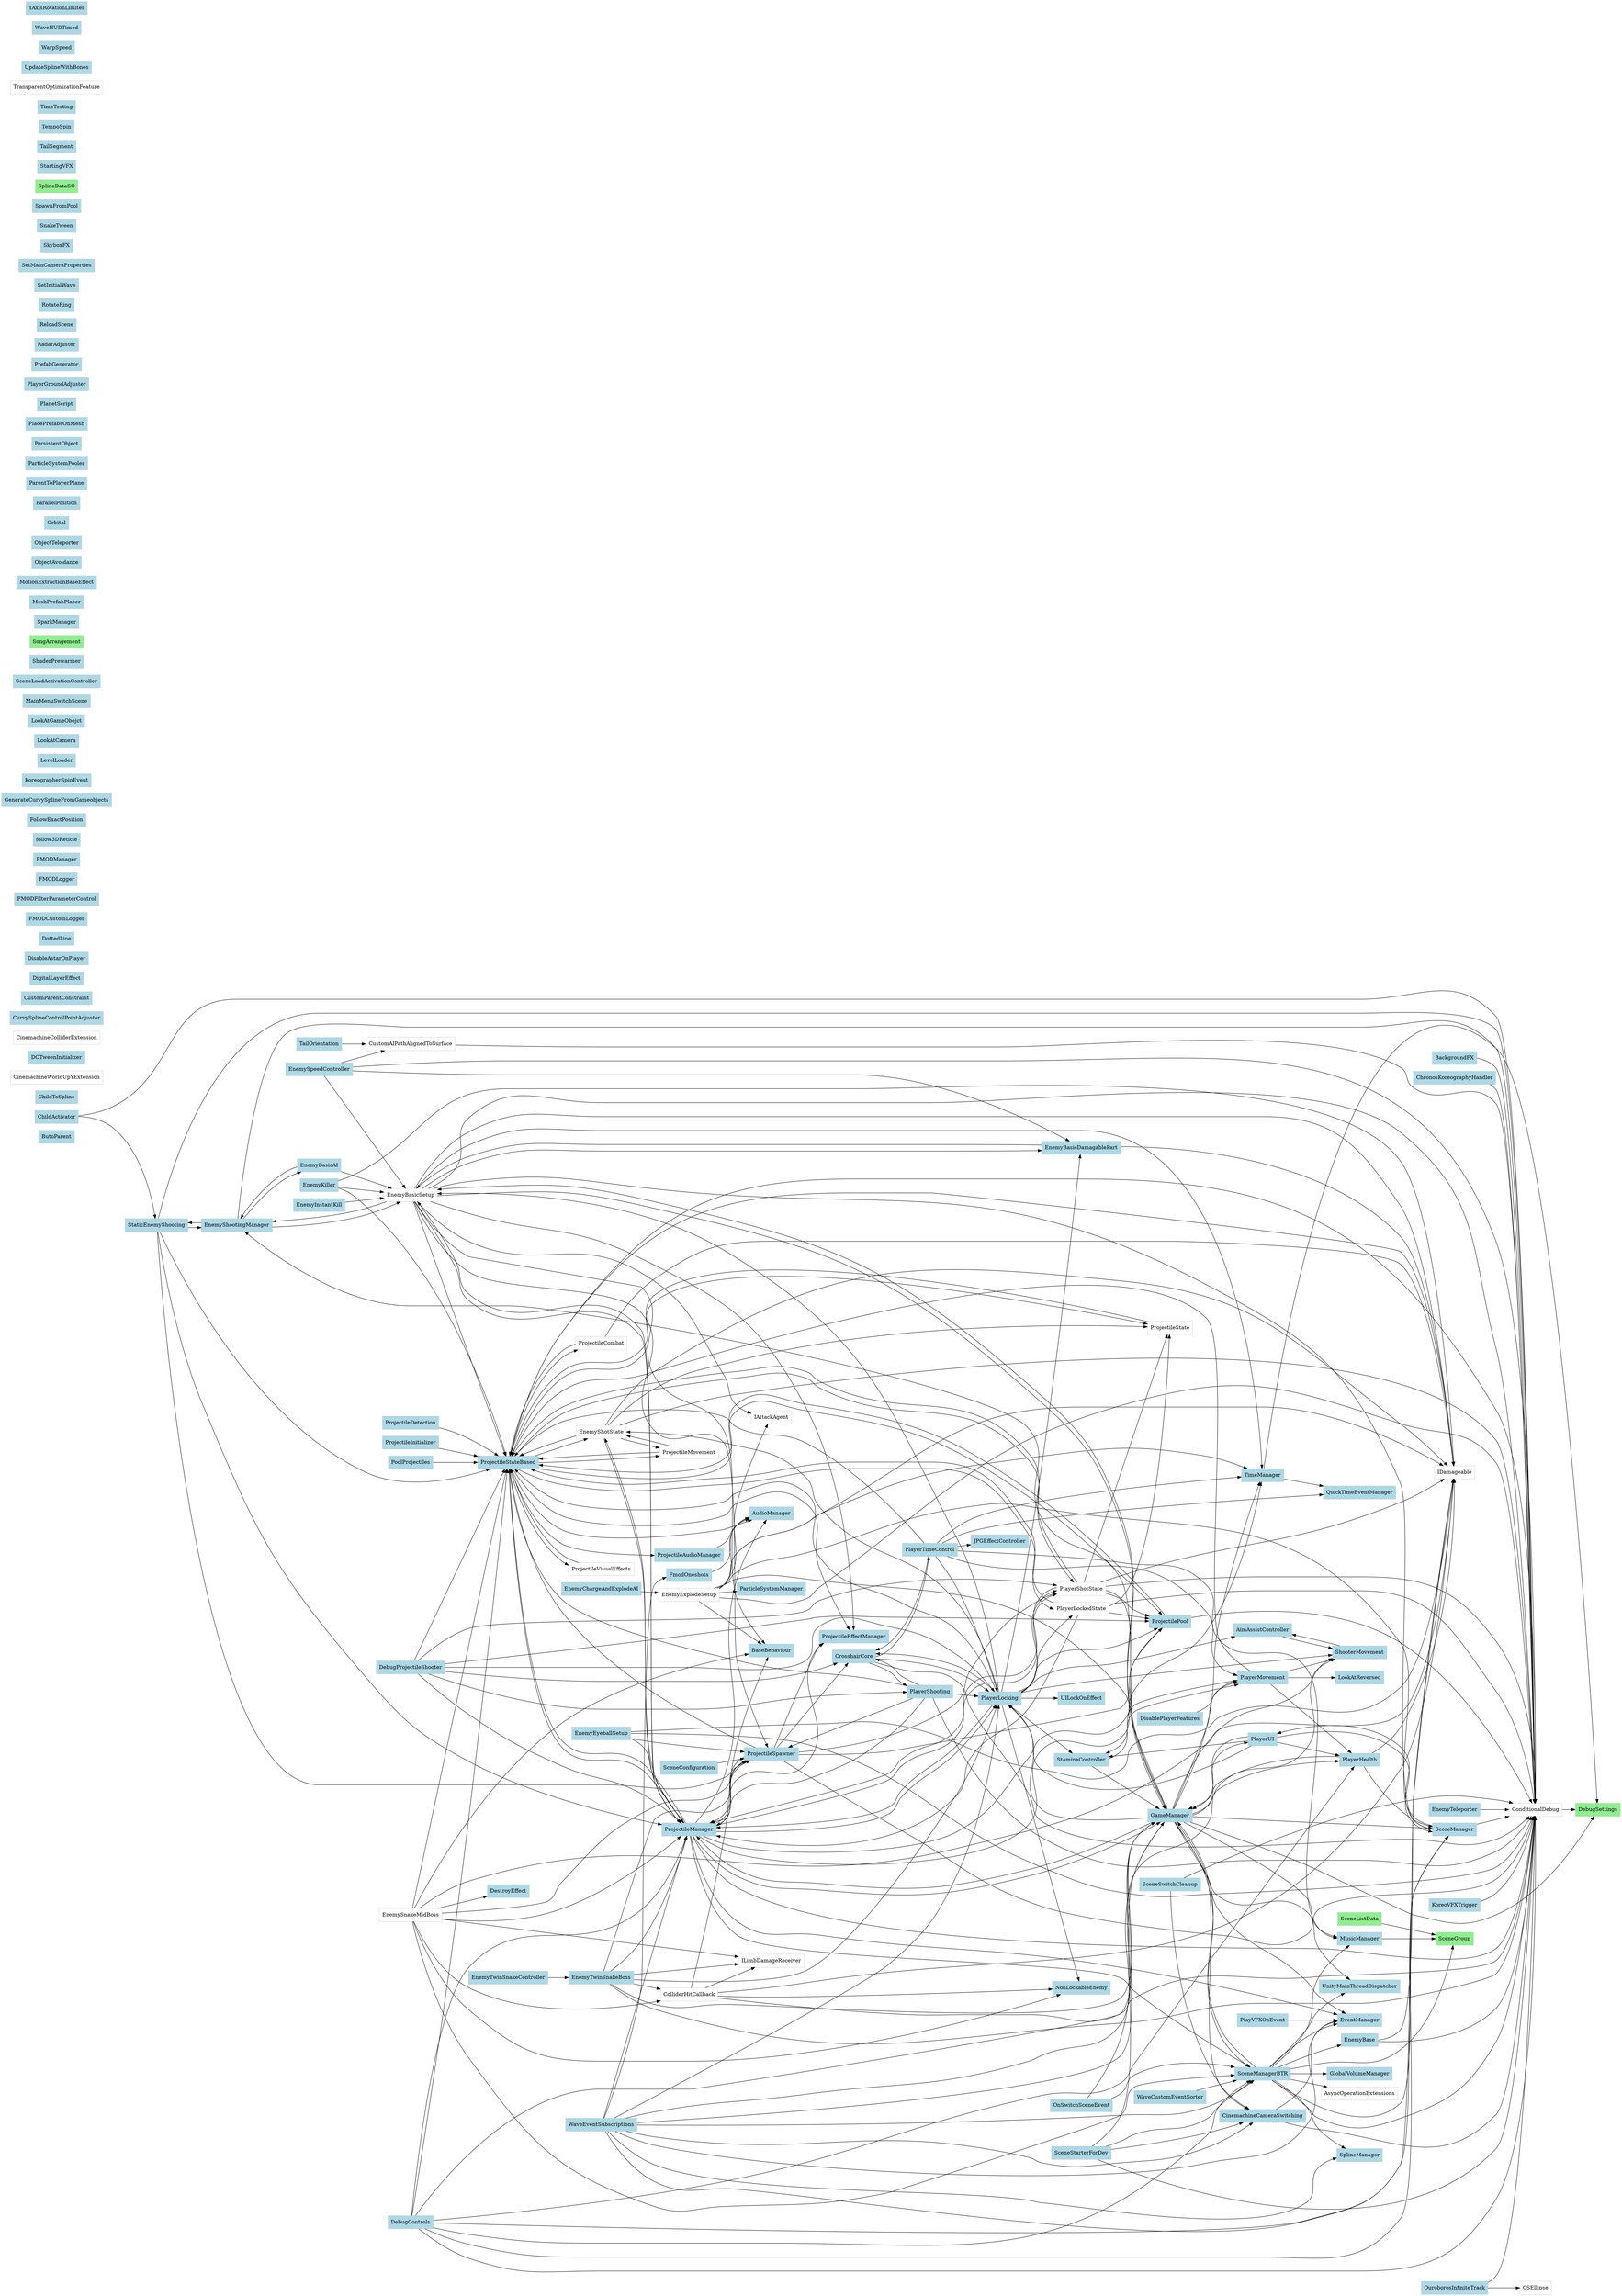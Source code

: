 digraph G {
    rankdir=LR;
    node [shape=box, style=filled, color=lightgrey];
    "ButoParent" [fillcolor=lightblue];
    "ChildActivator" [fillcolor=lightblue];
    "ChildToSpline" [fillcolor=lightblue];
    "CinemachineCameraSwitching" [fillcolor=lightblue];
    "CinemachineWorldUpYExtension" [fillcolor=white];
    "DOTweenInitializer" [fillcolor=lightblue];
    "ProjectileAudioManager" [fillcolor=lightblue];
    "BackgroundFX" [fillcolor=lightblue];
    "BaseBehaviour" [fillcolor=lightblue];
    "ChronosKoreographyHandler" [fillcolor=lightblue];
    "CinemachineColliderExtension" [fillcolor=white];
    "ConditionalDebug" [fillcolor=white];
    "CSEllipse" [fillcolor=white];
    "CurvySplineControlPointAdjuster" [fillcolor=lightblue];
    "CustomParentConstraint" [fillcolor=lightblue];
    "DebugProjectileShooter" [fillcolor=lightblue];
    "DestroyEffect" [fillcolor=lightblue];
    "DigitalLayerEffect" [fillcolor=lightblue];
    "DisableAstarOnPlayer" [fillcolor=lightblue];
    "DisablePlayerFeatures" [fillcolor=lightblue];
    "DottedLine" [fillcolor=lightblue];
    "ColliderHitCallback" [fillcolor=white];
    "EnemyBase" [fillcolor=lightblue];
    "EnemyBasicAI" [fillcolor=lightblue];
    "EnemyBasicDamagablePart" [fillcolor=lightblue];
    "EnemyBasicSetup" [fillcolor=white];
    "EnemyChargeAndExplodeAI" [fillcolor=lightblue];
    "EnemyExplodeSetup" [fillcolor=white];
    "EnemyEyeballSetup" [fillcolor=lightblue];
    "EnemyInstantKill" [fillcolor=lightblue];
    "EnemyKiller" [fillcolor=lightblue];
    "EnemyShootingManager" [fillcolor=lightblue];
    "EnemySnakeMidBoss" [fillcolor=white];
    "EnemySpeedController" [fillcolor=lightblue];
    "EnemyTeleporter" [fillcolor=lightblue];
    "EnemyTwinSnakeBoss" [fillcolor=lightblue];
    "EnemyTwinSnakeController" [fillcolor=lightblue];
    "ILimbDamageReceiver" [fillcolor=white];
    "NonLockableEnemy" [fillcolor=lightblue];
    "FMODCustomLogger" [fillcolor=lightblue];
    "FMODFilterParameterControl" [fillcolor=lightblue];
    "FMODLogger" [fillcolor=lightblue];
    "FMODManager" [fillcolor=lightblue];
    "FmodOneshots" [fillcolor=lightblue];
    "follow3DReticle" [fillcolor=lightblue];
    "FollowExactPosition" [fillcolor=lightblue];
    "GenerateCurvySplineFromGameobjects" [fillcolor=lightblue];
    "IAttackAgent" [fillcolor=white];
    "IDamageable" [fillcolor=white];
    "JPGEffectController" [fillcolor=lightblue];
    "KoreographerSpinEvent" [fillcolor=lightblue];
    "KoreoVFXTrigger" [fillcolor=lightblue];
    "LevelLoader" [fillcolor=lightblue];
    "LookAtCamera" [fillcolor=lightblue];
    "LookAtGameObejct" [fillcolor=lightblue];
    "LookAtReversed" [fillcolor=lightblue];
    "MainMenuSwitchScene" [fillcolor=lightblue];
    "AudioManager" [fillcolor=lightblue];
    "DebugControls" [fillcolor=lightblue];
    "DebugSettings" [fillcolor=lightgreen];
    "EventManager" [fillcolor=lightblue];
    "GameManager" [fillcolor=lightblue];
    "GlobalVolumeManager" [fillcolor=lightblue];
    "SceneConfiguration" [fillcolor=lightblue];
    "SceneGroup" [fillcolor=lightgreen];
    "SceneListData" [fillcolor=lightgreen];
    "SceneLoadActivationController" [fillcolor=lightblue];
    "SceneManagerBTR" [fillcolor=lightblue];
    "SceneStarterForDev" [fillcolor=lightblue];
    "SceneSwitchCleanup" [fillcolor=lightblue];
    "ScoreManager" [fillcolor=lightblue];
    "ShaderPrewarmer" [fillcolor=lightblue];
    "SongArrangement" [fillcolor=lightgreen];
    "SparkManager" [fillcolor=lightblue];
    "SplineManager" [fillcolor=lightblue];
    "TimeManager" [fillcolor=lightblue];
    "WaveCustomEventSorter" [fillcolor=lightblue];
    "WaveEventSubscriptions" [fillcolor=lightblue];
    "MeshPrefabPlacer" [fillcolor=lightblue];
    "MotionExtractionBaseEffect" [fillcolor=lightblue];
    "MusicManager" [fillcolor=lightblue];
    "ObjectAvoidance" [fillcolor=lightblue];
    "ObjectTeleporter" [fillcolor=lightblue];
    "OnSwitchSceneEvent" [fillcolor=lightblue];
    "Orbital" [fillcolor=lightblue];
    "OuroborosInfiniteTrack" [fillcolor=lightblue];
    "ParallelPosition" [fillcolor=lightblue];
    "ParentToPlayerPlane" [fillcolor=lightblue];
    "ParticleSystemManager" [fillcolor=lightblue];
    "ParticleSystemPooler" [fillcolor=lightblue];
    "PersistentObject" [fillcolor=lightblue];
    "PlacePrefabsOnMesh" [fillcolor=lightblue];
    "PlanetScript" [fillcolor=lightblue];
    "AimAssistController" [fillcolor=lightblue];
    "CrosshairCore" [fillcolor=lightblue];
    "PlayerHealth" [fillcolor=lightblue];
    "PlayerLocking" [fillcolor=lightblue];
    "PlayerMovement" [fillcolor=lightblue];
    "PlayerShooting" [fillcolor=lightblue];
    "PlayerTimeControl" [fillcolor=lightblue];
    "ShooterMovement" [fillcolor=lightblue];
    "PlayerGroundAdjuster" [fillcolor=lightblue];
    "PlayerUI" [fillcolor=lightblue];
    "PlayVFXOnEvent" [fillcolor=lightblue];
    "PoolProjectiles" [fillcolor=lightblue];
    "PrefabGenerator" [fillcolor=lightblue];
    "ProjectileDetection" [fillcolor=lightblue];
    "EnemyShotState" [fillcolor=white];
    "PlayerLockedState" [fillcolor=white];
    "PlayerShotState" [fillcolor=white];
    "ProjectileCombat" [fillcolor=white];
    "ProjectileEffectManager" [fillcolor=lightblue];
    "ProjectileInitializer" [fillcolor=lightblue];
    "ProjectileManager" [fillcolor=lightblue];
    "ProjectileMovement" [fillcolor=white];
    "ProjectilePool" [fillcolor=lightblue];
    "ProjectileSpawner" [fillcolor=lightblue];
    "ProjectileState" [fillcolor=white];
    "ProjectileStateBased" [fillcolor=lightblue];
    "ProjectileVisualEffects" [fillcolor=white];
    "QuickTimeEventManager" [fillcolor=lightblue];
    "RadarAdjuster" [fillcolor=lightblue];
    "ReloadScene" [fillcolor=lightblue];
    "RotateRing" [fillcolor=lightblue];
    "SetInitialWave" [fillcolor=lightblue];
    "SetMainCameraProperties" [fillcolor=lightblue];
    "SkyboxFX" [fillcolor=lightblue];
    "SnakeTween" [fillcolor=lightblue];
    "SpawnFromPool" [fillcolor=lightblue];
    "SplineDataSO" [fillcolor=lightgreen];
    "StaminaController" [fillcolor=lightblue];
    "StartingVFX" [fillcolor=lightblue];
    "StaticEnemyShooting" [fillcolor=lightblue];
    "TailOrientation" [fillcolor=lightblue];
    "TailSegment" [fillcolor=lightblue];
    "TempoSpin" [fillcolor=lightblue];
    "TimeTesting" [fillcolor=lightblue];
    "TransparentOptimizationFeature" [fillcolor=white];
    "UILockOnEffect" [fillcolor=lightblue];
    "UpdateSplineWithBones" [fillcolor=lightblue];
    "AsyncOperationExtensions" [fillcolor=white];
    "CustomAIPathAlignedToSurface" [fillcolor=white];
    "UnityMainThreadDispatcher" [fillcolor=lightblue];
    "WarpSpeed" [fillcolor=lightblue];
    "WaveHUDTimed" [fillcolor=lightblue];
    "YAxisRotationLimiter" [fillcolor=lightblue];
    "ChildActivator" -> "ConditionalDebug";
    "ChildActivator" -> "StaticEnemyShooting";
    "CinemachineCameraSwitching" -> "ConditionalDebug";
    "CinemachineCameraSwitching" -> "EventManager";
    "ProjectileAudioManager" -> "AudioManager";
    "BackgroundFX" -> "ConditionalDebug";
    "ChronosKoreographyHandler" -> "ConditionalDebug";
    "ConditionalDebug" -> "DebugSettings";
    "DebugProjectileShooter" -> "CrosshairCore";
    "DebugProjectileShooter" -> "PlayerLocking";
    "DebugProjectileShooter" -> "PlayerShooting";
    "DebugProjectileShooter" -> "PlayerShotState";
    "DebugProjectileShooter" -> "ProjectileManager";
    "DebugProjectileShooter" -> "ProjectilePool";
    "DebugProjectileShooter" -> "ProjectileStateBased";
    "DisablePlayerFeatures" -> "PlayerMovement";
    "ColliderHitCallback" -> "BaseBehaviour";
    "ColliderHitCallback" -> "ConditionalDebug";
    "ColliderHitCallback" -> "ILimbDamageReceiver";
    "ColliderHitCallback" -> "NonLockableEnemy";
    "ColliderHitCallback" -> "IDamageable";
    "EnemyBase" -> "ConditionalDebug";
    "EnemyBase" -> "IDamageable";
    "EnemyBasicAI" -> "EnemyBasicSetup";
    "EnemyBasicAI" -> "EnemyShootingManager";
    "EnemyBasicDamagablePart" -> "EnemyBasicSetup";
    "EnemyBasicDamagablePart" -> "IDamageable";
    "EnemyBasicSetup" -> "BaseBehaviour";
    "EnemyBasicSetup" -> "ConditionalDebug";
    "EnemyBasicSetup" -> "EnemyBasicDamagablePart";
    "EnemyBasicSetup" -> "EnemyShootingManager";
    "EnemyBasicSetup" -> "IAttackAgent";
    "EnemyBasicSetup" -> "IDamageable";
    "EnemyBasicSetup" -> "GameManager";
    "EnemyBasicSetup" -> "ScoreManager";
    "EnemyBasicSetup" -> "TimeManager";
    "EnemyBasicSetup" -> "ProjectileEffectManager";
    "EnemyBasicSetup" -> "ProjectileManager";
    "EnemyBasicSetup" -> "ProjectileSpawner";
    "EnemyBasicSetup" -> "ProjectileStateBased";
    "EnemyChargeAndExplodeAI" -> "EnemyExplodeSetup";
    "EnemyExplodeSetup" -> "BaseBehaviour";
    "EnemyExplodeSetup" -> "ConditionalDebug";
    "EnemyExplodeSetup" -> "IAttackAgent";
    "EnemyExplodeSetup" -> "IDamageable";
    "EnemyExplodeSetup" -> "AudioManager";
    "EnemyExplodeSetup" -> "GameManager";
    "EnemyExplodeSetup" -> "ScoreManager";
    "EnemyExplodeSetup" -> "TimeManager";
    "EnemyExplodeSetup" -> "ParticleSystemManager";
    "EnemyEyeballSetup" -> "ConditionalDebug";
    "EnemyEyeballSetup" -> "IDamageable";
    "EnemyEyeballSetup" -> "ProjectileManager";
    "EnemyEyeballSetup" -> "ProjectileSpawner";
    "EnemyInstantKill" -> "EnemyBasicSetup";
    "EnemyKiller" -> "EnemyBasicSetup";
    "EnemyKiller" -> "IDamageable";
    "EnemyKiller" -> "ProjectileStateBased";
    "EnemyShootingManager" -> "ConditionalDebug";
    "EnemyShootingManager" -> "EnemyBasicAI";
    "EnemyShootingManager" -> "EnemyBasicSetup";
    "EnemyShootingManager" -> "StaticEnemyShooting";
    "EnemySnakeMidBoss" -> "BaseBehaviour";
    "EnemySnakeMidBoss" -> "DestroyEffect";
    "EnemySnakeMidBoss" -> "ColliderHitCallback";
    "EnemySnakeMidBoss" -> "ILimbDamageReceiver";
    "EnemySnakeMidBoss" -> "NonLockableEnemy";
    "EnemySnakeMidBoss" -> "IDamageable";
    "EnemySnakeMidBoss" -> "SceneManagerBTR";
    "EnemySnakeMidBoss" -> "ProjectileManager";
    "EnemySnakeMidBoss" -> "ProjectileSpawner";
    "EnemySnakeMidBoss" -> "ProjectileStateBased";
    "EnemySpeedController" -> "ConditionalDebug";
    "EnemySpeedController" -> "EnemyBasicDamagablePart";
    "EnemySpeedController" -> "EnemyBasicSetup";
    "EnemySpeedController" -> "CustomAIPathAlignedToSurface";
    "EnemyTeleporter" -> "ConditionalDebug";
    "EnemyTwinSnakeBoss" -> "ConditionalDebug";
    "EnemyTwinSnakeBoss" -> "ColliderHitCallback";
    "EnemyTwinSnakeBoss" -> "ILimbDamageReceiver";
    "EnemyTwinSnakeBoss" -> "GameManager";
    "EnemyTwinSnakeBoss" -> "PlayerLocking";
    "EnemyTwinSnakeBoss" -> "ProjectileManager";
    "EnemyTwinSnakeBoss" -> "ProjectileSpawner";
    "EnemyTwinSnakeController" -> "EnemyTwinSnakeBoss";
    "FmodOneshots" -> "AudioManager";
    "KoreoVFXTrigger" -> "ConditionalDebug";
    "DebugControls" -> "ConditionalDebug";
    "DebugControls" -> "IDamageable";
    "DebugControls" -> "GameManager";
    "DebugControls" -> "SceneManagerBTR";
    "DebugControls" -> "ScoreManager";
    "DebugControls" -> "PlayerHealth";
    "DebugControls" -> "ProjectileManager";
    "DebugControls" -> "ProjectileStateBased";
    "GameManager" -> "CinemachineCameraSwitching";
    "GameManager" -> "EnemyBasicSetup";
    "GameManager" -> "EnemyShootingManager";
    "GameManager" -> "DebugSettings";
    "GameManager" -> "EventManager";
    "GameManager" -> "SceneManagerBTR";
    "GameManager" -> "ScoreManager";
    "GameManager" -> "TimeManager";
    "GameManager" -> "MusicManager";
    "GameManager" -> "PlayerHealth";
    "GameManager" -> "PlayerLocking";
    "GameManager" -> "PlayerMovement";
    "GameManager" -> "ShooterMovement";
    "GameManager" -> "PlayerUI";
    "GameManager" -> "ProjectileManager";
    "GameManager" -> "UnityMainThreadDispatcher";
    "SceneConfiguration" -> "ProjectileSpawner";
    "SceneListData" -> "SceneGroup";
    "SceneManagerBTR" -> "ConditionalDebug";
    "SceneManagerBTR" -> "EnemyBase";
    "SceneManagerBTR" -> "EventManager";
    "SceneManagerBTR" -> "GameManager";
    "SceneManagerBTR" -> "GlobalVolumeManager";
    "SceneManagerBTR" -> "SceneGroup";
    "SceneManagerBTR" -> "ScoreManager";
    "SceneManagerBTR" -> "SplineManager";
    "SceneManagerBTR" -> "MusicManager";
    "SceneManagerBTR" -> "AsyncOperationExtensions";
    "SceneManagerBTR" -> "UnityMainThreadDispatcher";
    "SceneStarterForDev" -> "CinemachineCameraSwitching";
    "SceneStarterForDev" -> "ConditionalDebug";
    "SceneStarterForDev" -> "GameManager";
    "SceneStarterForDev" -> "SceneManagerBTR";
    "SceneSwitchCleanup" -> "CinemachineCameraSwitching";
    "SceneSwitchCleanup" -> "ConditionalDebug";
    "ScoreManager" -> "ConditionalDebug";
    "ScoreManager" -> "PlayerUI";
    "TimeManager" -> "DebugSettings";
    "TimeManager" -> "QuickTimeEventManager";
    "WaveCustomEventSorter" -> "SceneManagerBTR";
    "WaveEventSubscriptions" -> "CinemachineCameraSwitching";
    "WaveEventSubscriptions" -> "FmodOneshots";
    "WaveEventSubscriptions" -> "EventManager";
    "WaveEventSubscriptions" -> "GameManager";
    "WaveEventSubscriptions" -> "SceneManagerBTR";
    "WaveEventSubscriptions" -> "ScoreManager";
    "WaveEventSubscriptions" -> "SplineManager";
    "WaveEventSubscriptions" -> "PlayerLocking";
    "WaveEventSubscriptions" -> "ShooterMovement";
    "WaveEventSubscriptions" -> "ProjectileManager";
    "MusicManager" -> "SceneGroup";
    "OnSwitchSceneEvent" -> "GameManager";
    "OnSwitchSceneEvent" -> "SceneManagerBTR";
    "OuroborosInfiniteTrack" -> "ConditionalDebug";
    "OuroborosInfiniteTrack" -> "CSEllipse";
    "AimAssistController" -> "ShooterMovement";
    "CrosshairCore" -> "ConditionalDebug";
    "CrosshairCore" -> "PlayerLocking";
    "CrosshairCore" -> "PlayerShooting";
    "CrosshairCore" -> "PlayerTimeControl";
    "PlayerHealth" -> "IDamageable";
    "PlayerHealth" -> "GameManager";
    "PlayerHealth" -> "ScoreManager";
    "PlayerLocking" -> "EnemyBasicDamagablePart";
    "PlayerLocking" -> "EnemyBasicSetup";
    "PlayerLocking" -> "NonLockableEnemy";
    "PlayerLocking" -> "AimAssistController";
    "PlayerLocking" -> "CrosshairCore";
    "PlayerLocking" -> "ShooterMovement";
    "PlayerLocking" -> "EnemyShotState";
    "PlayerLocking" -> "PlayerLockedState";
    "PlayerLocking" -> "PlayerShotState";
    "PlayerLocking" -> "ProjectileManager";
    "PlayerLocking" -> "ProjectilePool";
    "PlayerLocking" -> "ProjectileStateBased";
    "PlayerLocking" -> "StaminaController";
    "PlayerLocking" -> "UILockOnEffect";
    "PlayerMovement" -> "LookAtReversed";
    "PlayerMovement" -> "PlayerHealth";
    "PlayerMovement" -> "ShooterMovement";
    "PlayerMovement" -> "ProjectileStateBased";
    "PlayerMovement" -> "StaminaController";
    "PlayerShooting" -> "ConditionalDebug";
    "PlayerShooting" -> "CrosshairCore";
    "PlayerShooting" -> "PlayerLocking";
    "PlayerShooting" -> "ProjectileManager";
    "PlayerShooting" -> "ProjectileSpawner";
    "PlayerShooting" -> "ProjectileStateBased";
    "PlayerTimeControl" -> "JPGEffectController";
    "PlayerTimeControl" -> "TimeManager";
    "PlayerTimeControl" -> "MusicManager";
    "PlayerTimeControl" -> "CrosshairCore";
    "PlayerTimeControl" -> "PlayerLocking";
    "PlayerTimeControl" -> "PlayerMovement";
    "PlayerTimeControl" -> "ProjectileStateBased";
    "PlayerTimeControl" -> "QuickTimeEventManager";
    "ShooterMovement" -> "AimAssistController";
    "PlayerUI" -> "GameManager";
    "PlayerUI" -> "ScoreManager";
    "PlayerUI" -> "PlayerHealth";
    "PlayerUI" -> "PlayerLocking";
    "PlayerUI" -> "StaminaController";
    "PlayVFXOnEvent" -> "EventManager";
    "PoolProjectiles" -> "ProjectileStateBased";
    "ProjectileDetection" -> "ProjectileStateBased";
    "EnemyShotState" -> "ConditionalDebug";
    "EnemyShotState" -> "IDamageable";
    "EnemyShotState" -> "ProjectileManager";
    "EnemyShotState" -> "ProjectileMovement";
    "EnemyShotState" -> "ProjectileState";
    "EnemyShotState" -> "ProjectileStateBased";
    "PlayerLockedState" -> "ConditionalDebug";
    "PlayerLockedState" -> "ProjectileManager";
    "PlayerLockedState" -> "ProjectilePool";
    "PlayerLockedState" -> "ProjectileState";
    "PlayerLockedState" -> "ProjectileStateBased";
    "PlayerShotState" -> "ConditionalDebug";
    "PlayerShotState" -> "IDamageable";
    "PlayerShotState" -> "GameManager";
    "PlayerShotState" -> "ProjectileManager";
    "PlayerShotState" -> "ProjectilePool";
    "PlayerShotState" -> "ProjectileState";
    "PlayerShotState" -> "ProjectileStateBased";
    "ProjectileCombat" -> "IDamageable";
    "ProjectileCombat" -> "ProjectileStateBased";
    "ProjectileInitializer" -> "ProjectileStateBased";
    "ProjectileManager" -> "ConditionalDebug";
    "ProjectileManager" -> "EnemyBasicSetup";
    "ProjectileManager" -> "AudioManager";
    "ProjectileManager" -> "EventManager";
    "ProjectileManager" -> "GameManager";
    "ProjectileManager" -> "SceneManagerBTR";
    "ProjectileManager" -> "TimeManager";
    "ProjectileManager" -> "PlayerLocking";
    "ProjectileManager" -> "EnemyShotState";
    "ProjectileManager" -> "PlayerShotState";
    "ProjectileManager" -> "ProjectileEffectManager";
    "ProjectileManager" -> "ProjectilePool";
    "ProjectileManager" -> "ProjectileSpawner";
    "ProjectileManager" -> "ProjectileStateBased";
    "ProjectileMovement" -> "EnemyShotState";
    "ProjectileMovement" -> "ProjectileStateBased";
    "ProjectilePool" -> "ConditionalDebug";
    "ProjectilePool" -> "ProjectileStateBased";
    "ProjectileSpawner" -> "ConditionalDebug";
    "ProjectileSpawner" -> "CrosshairCore";
    "ProjectileSpawner" -> "PlayerShotState";
    "ProjectileSpawner" -> "ProjectileEffectManager";
    "ProjectileSpawner" -> "ProjectileManager";
    "ProjectileSpawner" -> "ProjectilePool";
    "ProjectileSpawner" -> "ProjectileStateBased";
    "ProjectileState" -> "ProjectileStateBased";
    "ProjectileStateBased" -> "ProjectileAudioManager";
    "ProjectileStateBased" -> "ConditionalDebug";
    "ProjectileStateBased" -> "IDamageable";
    "ProjectileStateBased" -> "AudioManager";
    "ProjectileStateBased" -> "EnemyShotState";
    "ProjectileStateBased" -> "PlayerLockedState";
    "ProjectileStateBased" -> "PlayerShotState";
    "ProjectileStateBased" -> "ProjectileCombat";
    "ProjectileStateBased" -> "ProjectileEffectManager";
    "ProjectileStateBased" -> "ProjectileManager";
    "ProjectileStateBased" -> "ProjectileMovement";
    "ProjectileStateBased" -> "ProjectilePool";
    "ProjectileStateBased" -> "ProjectileState";
    "ProjectileStateBased" -> "ProjectileVisualEffects";
    "ProjectileVisualEffects" -> "ProjectileStateBased";
    "StaminaController" -> "GameManager";
    "StaminaController" -> "PlayerMovement";
    "StaticEnemyShooting" -> "ConditionalDebug";
    "StaticEnemyShooting" -> "EnemyShootingManager";
    "StaticEnemyShooting" -> "ProjectileManager";
    "StaticEnemyShooting" -> "ProjectileSpawner";
    "StaticEnemyShooting" -> "ProjectileStateBased";
    "TailOrientation" -> "CustomAIPathAlignedToSurface";
    "CustomAIPathAlignedToSurface" -> "ConditionalDebug";
}
